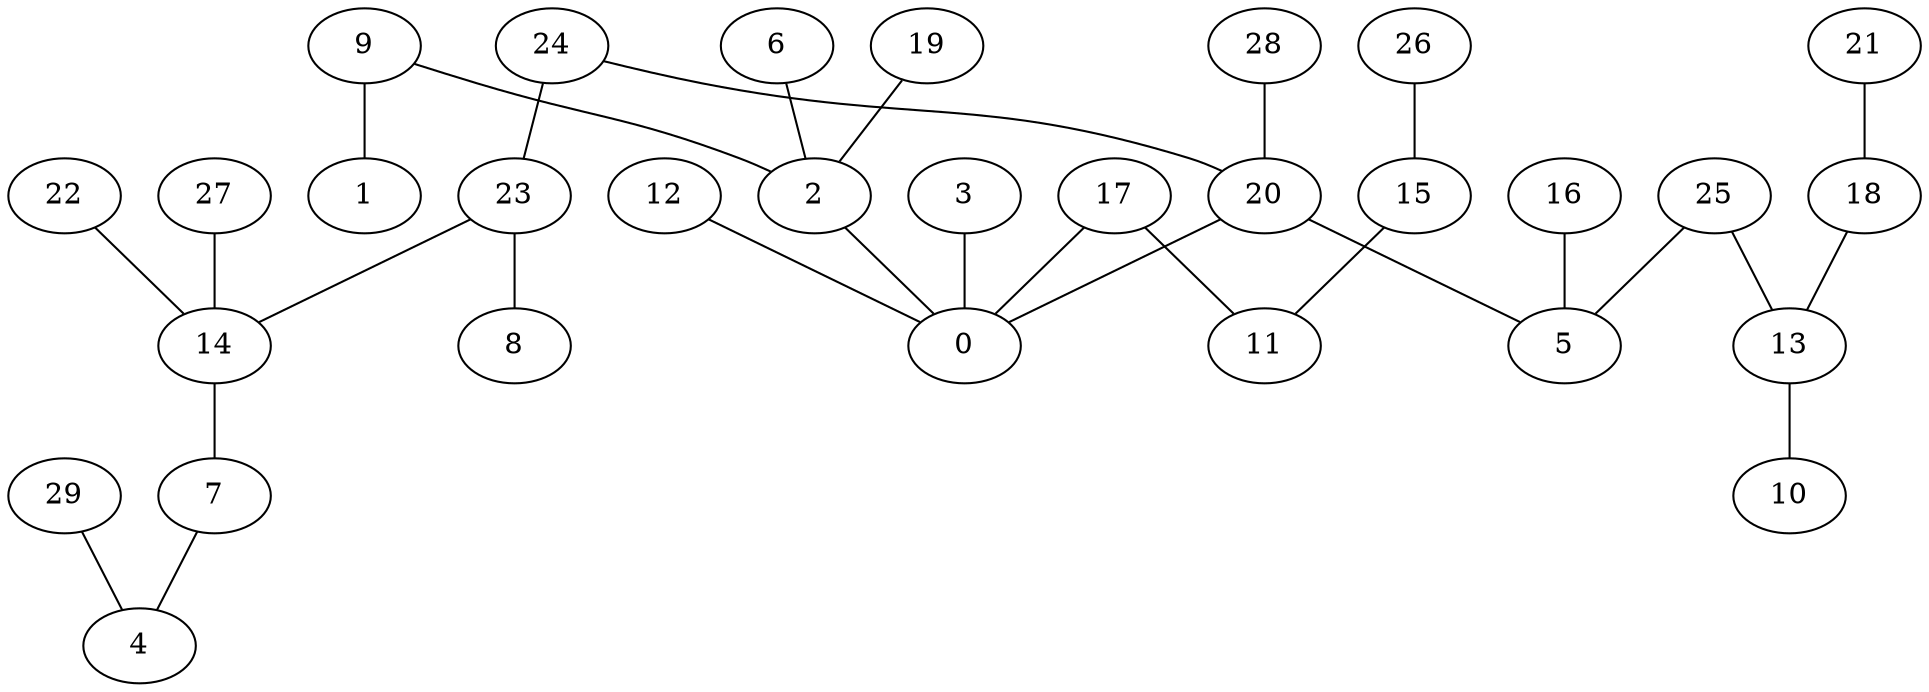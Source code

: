 graph{
   7 -- 4;
   3 -- 0;
   14 -- 7;
   18 -- 13;
   23 -- 8;
   20 -- 0;
   13 -- 10;
   28 -- 20;
   26 -- 15;
   23 -- 14;
   2 -- 0;
   15 -- 11;
   25 -- 13;
   27 -- 14;
   22 -- 14;
   19 -- 2;
   25 -- 5;
   9 -- 2;
   24 -- 23;
   17 -- 11;
   24 -- 20;
   29 -- 4;
   9 -- 1;
   16 -- 5;
   6 -- 2;
   17 -- 0;
   21 -- 18;
   12 -- 0;
   20 -- 5;
}